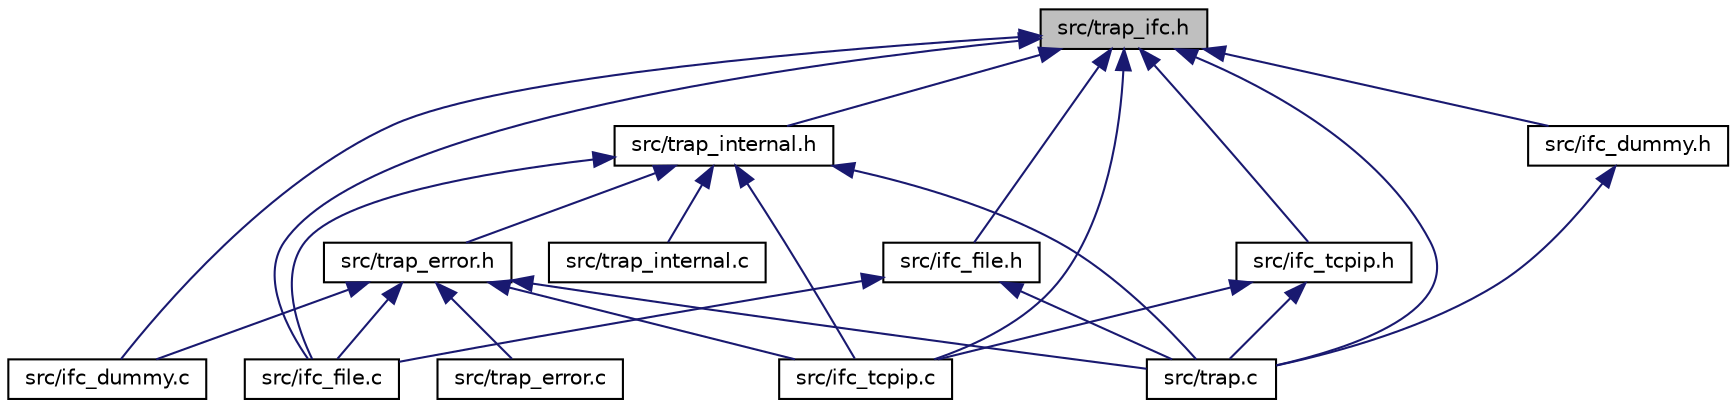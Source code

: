 digraph "src/trap_ifc.h"
{
  edge [fontname="Helvetica",fontsize="10",labelfontname="Helvetica",labelfontsize="10"];
  node [fontname="Helvetica",fontsize="10",shape=record];
  Node1 [label="src/trap_ifc.h",height=0.2,width=0.4,color="black", fillcolor="grey75", style="filled", fontcolor="black"];
  Node1 -> Node2 [dir="back",color="midnightblue",fontsize="10",style="solid",fontname="Helvetica"];
  Node2 [label="src/ifc_dummy.c",height=0.2,width=0.4,color="black", fillcolor="white", style="filled",URL="$ifc__dummy_8c.html",tooltip="TRAP dummy interfaces (generator and blackhole) "];
  Node1 -> Node3 [dir="back",color="midnightblue",fontsize="10",style="solid",fontname="Helvetica"];
  Node3 [label="src/trap_internal.h",height=0.2,width=0.4,color="black", fillcolor="white", style="filled",URL="$trap__internal_8h.html",tooltip="Internal functions and macros for libtrap Verbose and debug macros from libcommlbr. "];
  Node3 -> Node4 [dir="back",color="midnightblue",fontsize="10",style="solid",fontname="Helvetica"];
  Node4 [label="src/trap_error.h",height=0.2,width=0.4,color="black", fillcolor="white", style="filled",URL="$trap__error_8h.html",tooltip="Error handling for TRAP. "];
  Node4 -> Node2 [dir="back",color="midnightblue",fontsize="10",style="solid",fontname="Helvetica"];
  Node4 -> Node5 [dir="back",color="midnightblue",fontsize="10",style="solid",fontname="Helvetica"];
  Node5 [label="src/ifc_file.c",height=0.2,width=0.4,color="black", fillcolor="white", style="filled",URL="$ifc__file_8c.html",tooltip="TRAP file interfaces. "];
  Node4 -> Node6 [dir="back",color="midnightblue",fontsize="10",style="solid",fontname="Helvetica"];
  Node6 [label="src/ifc_tcpip.c",height=0.2,width=0.4,color="black", fillcolor="white", style="filled",URL="$ifc__tcpip_8c.html",tooltip="TRAP TCP/IP interfaces. "];
  Node4 -> Node7 [dir="back",color="midnightblue",fontsize="10",style="solid",fontname="Helvetica"];
  Node7 [label="src/trap.c",height=0.2,width=0.4,color="black", fillcolor="white", style="filled",URL="$trap_8c.html",tooltip="TRAP library base. "];
  Node4 -> Node8 [dir="back",color="midnightblue",fontsize="10",style="solid",fontname="Helvetica"];
  Node8 [label="src/trap_error.c",height=0.2,width=0.4,color="black", fillcolor="white", style="filled",URL="$trap__error_8c.html",tooltip="Error handling for TRAP. "];
  Node3 -> Node5 [dir="back",color="midnightblue",fontsize="10",style="solid",fontname="Helvetica"];
  Node3 -> Node6 [dir="back",color="midnightblue",fontsize="10",style="solid",fontname="Helvetica"];
  Node3 -> Node7 [dir="back",color="midnightblue",fontsize="10",style="solid",fontname="Helvetica"];
  Node3 -> Node9 [dir="back",color="midnightblue",fontsize="10",style="solid",fontname="Helvetica"];
  Node9 [label="src/trap_internal.c",height=0.2,width=0.4,color="black", fillcolor="white", style="filled",URL="$trap__internal_8c.html",tooltip="Internal functions and macros for libtrap Verbose and debug macros from libcommlbr. "];
  Node1 -> Node10 [dir="back",color="midnightblue",fontsize="10",style="solid",fontname="Helvetica"];
  Node10 [label="src/ifc_dummy.h",height=0.2,width=0.4,color="black", fillcolor="white", style="filled",URL="$ifc__dummy_8h.html",tooltip="TRAP dummy interfaces (generator and blackhole) "];
  Node10 -> Node7 [dir="back",color="midnightblue",fontsize="10",style="solid",fontname="Helvetica"];
  Node1 -> Node5 [dir="back",color="midnightblue",fontsize="10",style="solid",fontname="Helvetica"];
  Node1 -> Node11 [dir="back",color="midnightblue",fontsize="10",style="solid",fontname="Helvetica"];
  Node11 [label="src/ifc_file.h",height=0.2,width=0.4,color="black", fillcolor="white", style="filled",URL="$ifc__file_8h.html",tooltip="TRAP file interfaces. "];
  Node11 -> Node5 [dir="back",color="midnightblue",fontsize="10",style="solid",fontname="Helvetica"];
  Node11 -> Node7 [dir="back",color="midnightblue",fontsize="10",style="solid",fontname="Helvetica"];
  Node1 -> Node6 [dir="back",color="midnightblue",fontsize="10",style="solid",fontname="Helvetica"];
  Node1 -> Node12 [dir="back",color="midnightblue",fontsize="10",style="solid",fontname="Helvetica"];
  Node12 [label="src/ifc_tcpip.h",height=0.2,width=0.4,color="black", fillcolor="white", style="filled",URL="$ifc__tcpip_8h.html",tooltip="TRAP TCP/IP interfaces. "];
  Node12 -> Node6 [dir="back",color="midnightblue",fontsize="10",style="solid",fontname="Helvetica"];
  Node12 -> Node7 [dir="back",color="midnightblue",fontsize="10",style="solid",fontname="Helvetica"];
  Node1 -> Node7 [dir="back",color="midnightblue",fontsize="10",style="solid",fontname="Helvetica"];
}
